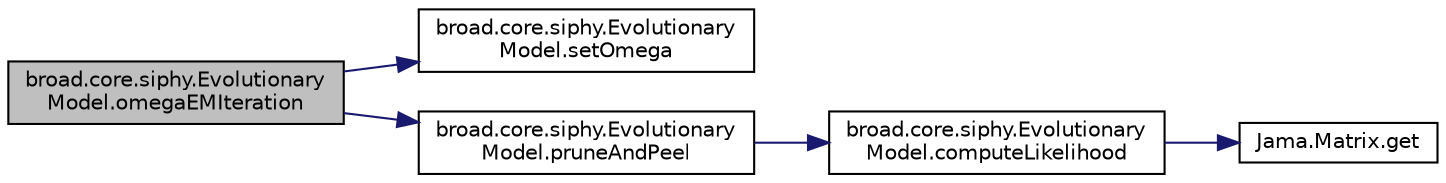 digraph "broad.core.siphy.EvolutionaryModel.omegaEMIteration"
{
  edge [fontname="Helvetica",fontsize="10",labelfontname="Helvetica",labelfontsize="10"];
  node [fontname="Helvetica",fontsize="10",shape=record];
  rankdir="LR";
  Node1 [label="broad.core.siphy.Evolutionary\lModel.omegaEMIteration",height=0.2,width=0.4,color="black", fillcolor="grey75", style="filled" fontcolor="black"];
  Node1 -> Node2 [color="midnightblue",fontsize="10",style="solid",fontname="Helvetica"];
  Node2 [label="broad.core.siphy.Evolutionary\lModel.setOmega",height=0.2,width=0.4,color="black", fillcolor="white", style="filled",URL="$classbroad_1_1core_1_1siphy_1_1_evolutionary_model.html#a0a669885427f163c3382a5a7d77f2573"];
  Node1 -> Node3 [color="midnightblue",fontsize="10",style="solid",fontname="Helvetica"];
  Node3 [label="broad.core.siphy.Evolutionary\lModel.pruneAndPeel",height=0.2,width=0.4,color="black", fillcolor="white", style="filled",URL="$classbroad_1_1core_1_1siphy_1_1_evolutionary_model.html#a32d8bd38fc327de8c840c67a72cb54aa"];
  Node3 -> Node4 [color="midnightblue",fontsize="10",style="solid",fontname="Helvetica"];
  Node4 [label="broad.core.siphy.Evolutionary\lModel.computeLikelihood",height=0.2,width=0.4,color="black", fillcolor="white", style="filled",URL="$classbroad_1_1core_1_1siphy_1_1_evolutionary_model.html#af0505fba93f6d822b09fd631b78bfadf"];
  Node4 -> Node5 [color="midnightblue",fontsize="10",style="solid",fontname="Helvetica"];
  Node5 [label="Jama.Matrix.get",height=0.2,width=0.4,color="black", fillcolor="white", style="filled",URL="$class_jama_1_1_matrix.html#a4570cadbd1f4ccf87e21ecbcfe5f471f"];
}
